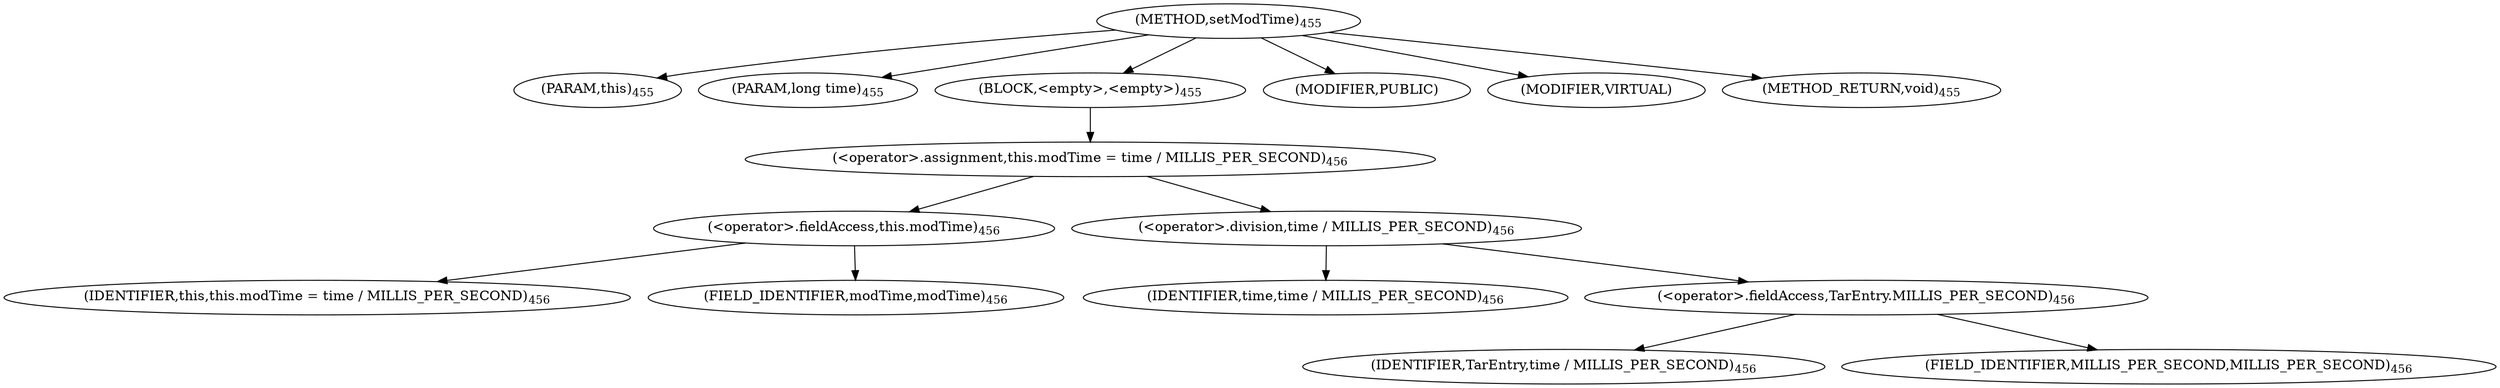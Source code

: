 digraph "setModTime" {  
"876" [label = <(METHOD,setModTime)<SUB>455</SUB>> ]
"90" [label = <(PARAM,this)<SUB>455</SUB>> ]
"877" [label = <(PARAM,long time)<SUB>455</SUB>> ]
"878" [label = <(BLOCK,&lt;empty&gt;,&lt;empty&gt;)<SUB>455</SUB>> ]
"879" [label = <(&lt;operator&gt;.assignment,this.modTime = time / MILLIS_PER_SECOND)<SUB>456</SUB>> ]
"880" [label = <(&lt;operator&gt;.fieldAccess,this.modTime)<SUB>456</SUB>> ]
"89" [label = <(IDENTIFIER,this,this.modTime = time / MILLIS_PER_SECOND)<SUB>456</SUB>> ]
"881" [label = <(FIELD_IDENTIFIER,modTime,modTime)<SUB>456</SUB>> ]
"882" [label = <(&lt;operator&gt;.division,time / MILLIS_PER_SECOND)<SUB>456</SUB>> ]
"883" [label = <(IDENTIFIER,time,time / MILLIS_PER_SECOND)<SUB>456</SUB>> ]
"884" [label = <(&lt;operator&gt;.fieldAccess,TarEntry.MILLIS_PER_SECOND)<SUB>456</SUB>> ]
"885" [label = <(IDENTIFIER,TarEntry,time / MILLIS_PER_SECOND)<SUB>456</SUB>> ]
"886" [label = <(FIELD_IDENTIFIER,MILLIS_PER_SECOND,MILLIS_PER_SECOND)<SUB>456</SUB>> ]
"887" [label = <(MODIFIER,PUBLIC)> ]
"888" [label = <(MODIFIER,VIRTUAL)> ]
"889" [label = <(METHOD_RETURN,void)<SUB>455</SUB>> ]
  "876" -> "90" 
  "876" -> "877" 
  "876" -> "878" 
  "876" -> "887" 
  "876" -> "888" 
  "876" -> "889" 
  "878" -> "879" 
  "879" -> "880" 
  "879" -> "882" 
  "880" -> "89" 
  "880" -> "881" 
  "882" -> "883" 
  "882" -> "884" 
  "884" -> "885" 
  "884" -> "886" 
}
